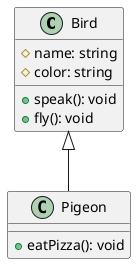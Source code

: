 @startuml
'https://plantuml.com/class-diagram

Bird <|-- Pigeon

class Bird {
#name: string
#color: string
+speak(): void
+fly(): void
}

class Pigeon {
+eatPizza(): void
}

@enduml